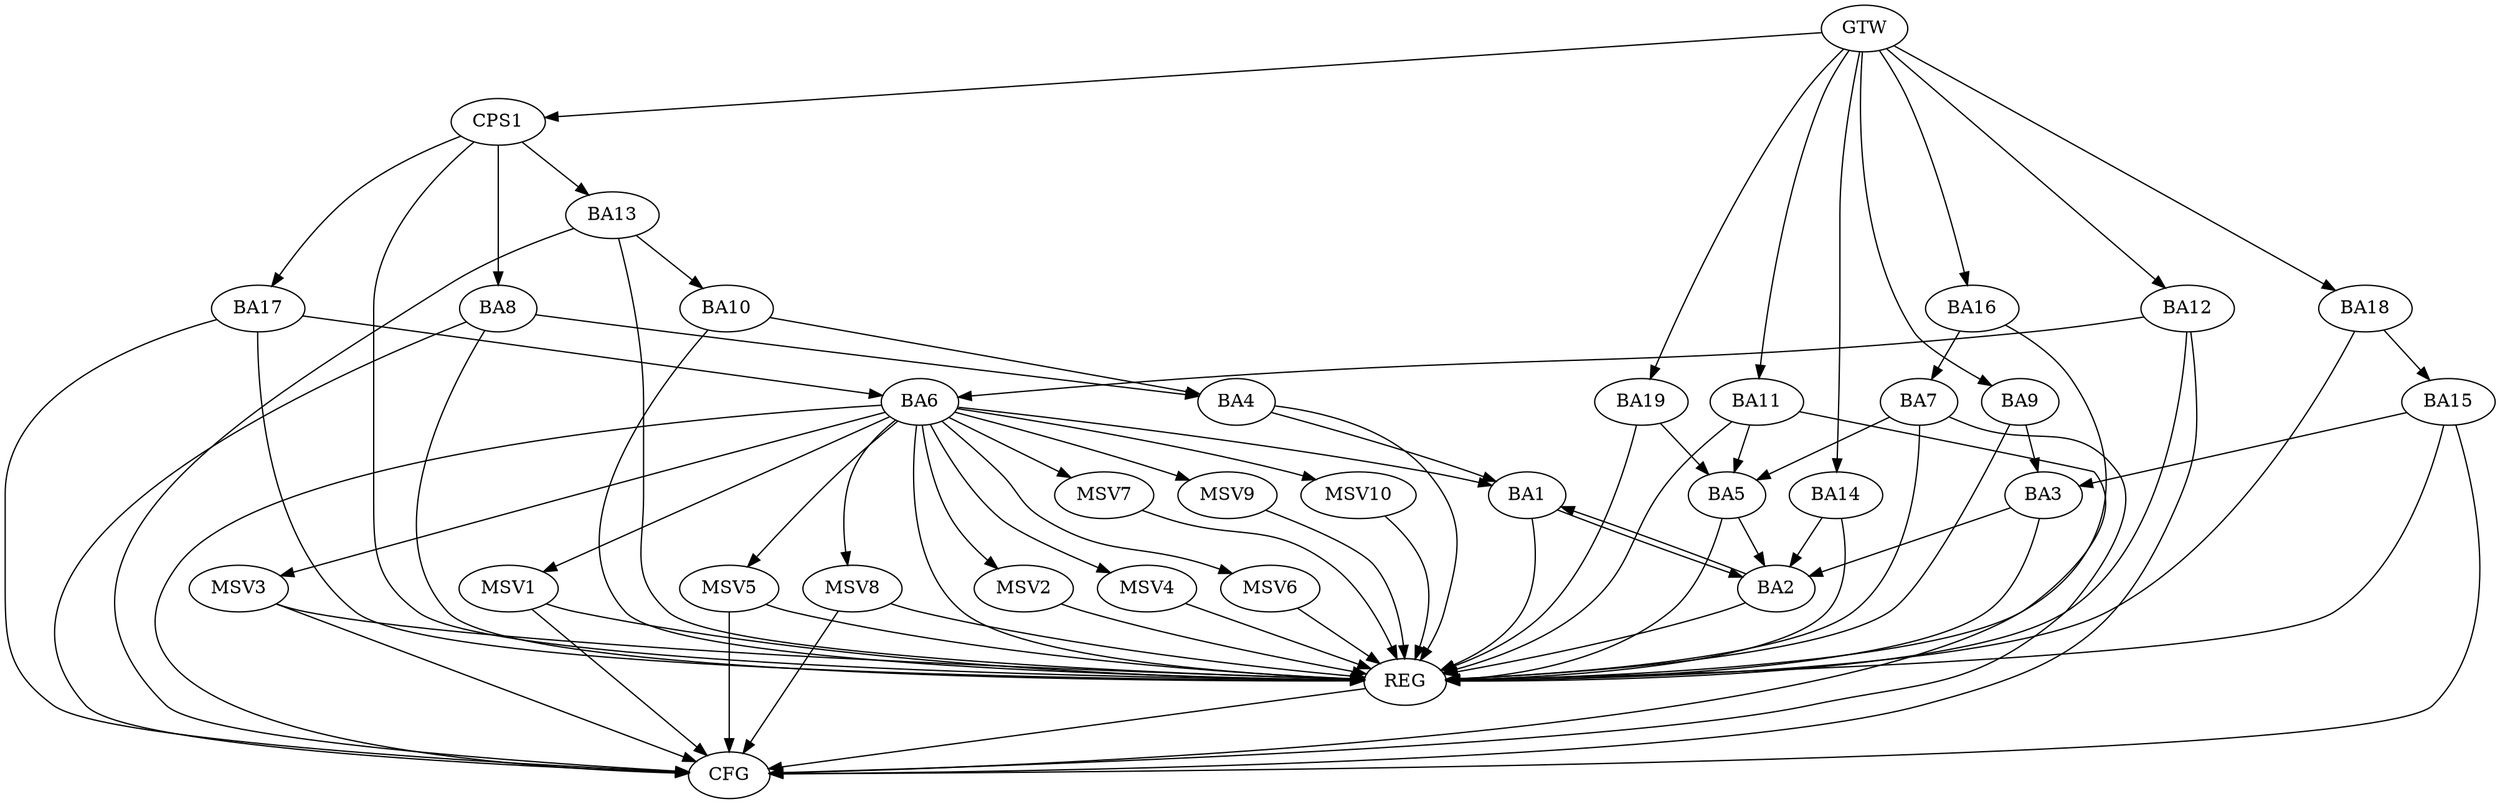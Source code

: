strict digraph G {
  BA1 [ label="BA1" ];
  BA2 [ label="BA2" ];
  BA3 [ label="BA3" ];
  BA4 [ label="BA4" ];
  BA5 [ label="BA5" ];
  BA6 [ label="BA6" ];
  BA7 [ label="BA7" ];
  BA8 [ label="BA8" ];
  BA9 [ label="BA9" ];
  BA10 [ label="BA10" ];
  BA11 [ label="BA11" ];
  BA12 [ label="BA12" ];
  BA13 [ label="BA13" ];
  BA14 [ label="BA14" ];
  BA15 [ label="BA15" ];
  BA16 [ label="BA16" ];
  BA17 [ label="BA17" ];
  BA18 [ label="BA18" ];
  BA19 [ label="BA19" ];
  CPS1 [ label="CPS1" ];
  GTW [ label="GTW" ];
  REG [ label="REG" ];
  CFG [ label="CFG" ];
  MSV1 [ label="MSV1" ];
  MSV2 [ label="MSV2" ];
  MSV3 [ label="MSV3" ];
  MSV4 [ label="MSV4" ];
  MSV5 [ label="MSV5" ];
  MSV6 [ label="MSV6" ];
  MSV7 [ label="MSV7" ];
  MSV8 [ label="MSV8" ];
  MSV9 [ label="MSV9" ];
  MSV10 [ label="MSV10" ];
  BA1 -> BA2;
  BA2 -> BA1;
  BA3 -> BA2;
  BA4 -> BA1;
  BA5 -> BA2;
  BA6 -> BA1;
  BA7 -> BA5;
  BA8 -> BA4;
  BA9 -> BA3;
  BA10 -> BA4;
  BA11 -> BA5;
  BA12 -> BA6;
  BA13 -> BA10;
  BA14 -> BA2;
  BA15 -> BA3;
  BA16 -> BA7;
  BA17 -> BA6;
  BA18 -> BA15;
  BA19 -> BA5;
  CPS1 -> BA13;
  CPS1 -> BA8;
  CPS1 -> BA17;
  GTW -> BA9;
  GTW -> BA11;
  GTW -> BA12;
  GTW -> BA14;
  GTW -> BA16;
  GTW -> BA18;
  GTW -> BA19;
  GTW -> CPS1;
  BA1 -> REG;
  BA2 -> REG;
  BA3 -> REG;
  BA4 -> REG;
  BA5 -> REG;
  BA6 -> REG;
  BA7 -> REG;
  BA8 -> REG;
  BA9 -> REG;
  BA10 -> REG;
  BA11 -> REG;
  BA12 -> REG;
  BA13 -> REG;
  BA14 -> REG;
  BA15 -> REG;
  BA16 -> REG;
  BA17 -> REG;
  BA18 -> REG;
  BA19 -> REG;
  CPS1 -> REG;
  BA17 -> CFG;
  BA15 -> CFG;
  BA12 -> CFG;
  BA11 -> CFG;
  BA8 -> CFG;
  BA13 -> CFG;
  BA6 -> CFG;
  BA7 -> CFG;
  REG -> CFG;
  BA6 -> MSV1;
  MSV1 -> REG;
  MSV1 -> CFG;
  BA6 -> MSV2;
  MSV2 -> REG;
  BA6 -> MSV3;
  MSV3 -> REG;
  MSV3 -> CFG;
  BA6 -> MSV4;
  BA6 -> MSV5;
  MSV4 -> REG;
  MSV5 -> REG;
  MSV5 -> CFG;
  BA6 -> MSV6;
  MSV6 -> REG;
  BA6 -> MSV7;
  MSV7 -> REG;
  BA6 -> MSV8;
  BA6 -> MSV9;
  MSV8 -> REG;
  MSV8 -> CFG;
  MSV9 -> REG;
  BA6 -> MSV10;
  MSV10 -> REG;
}
